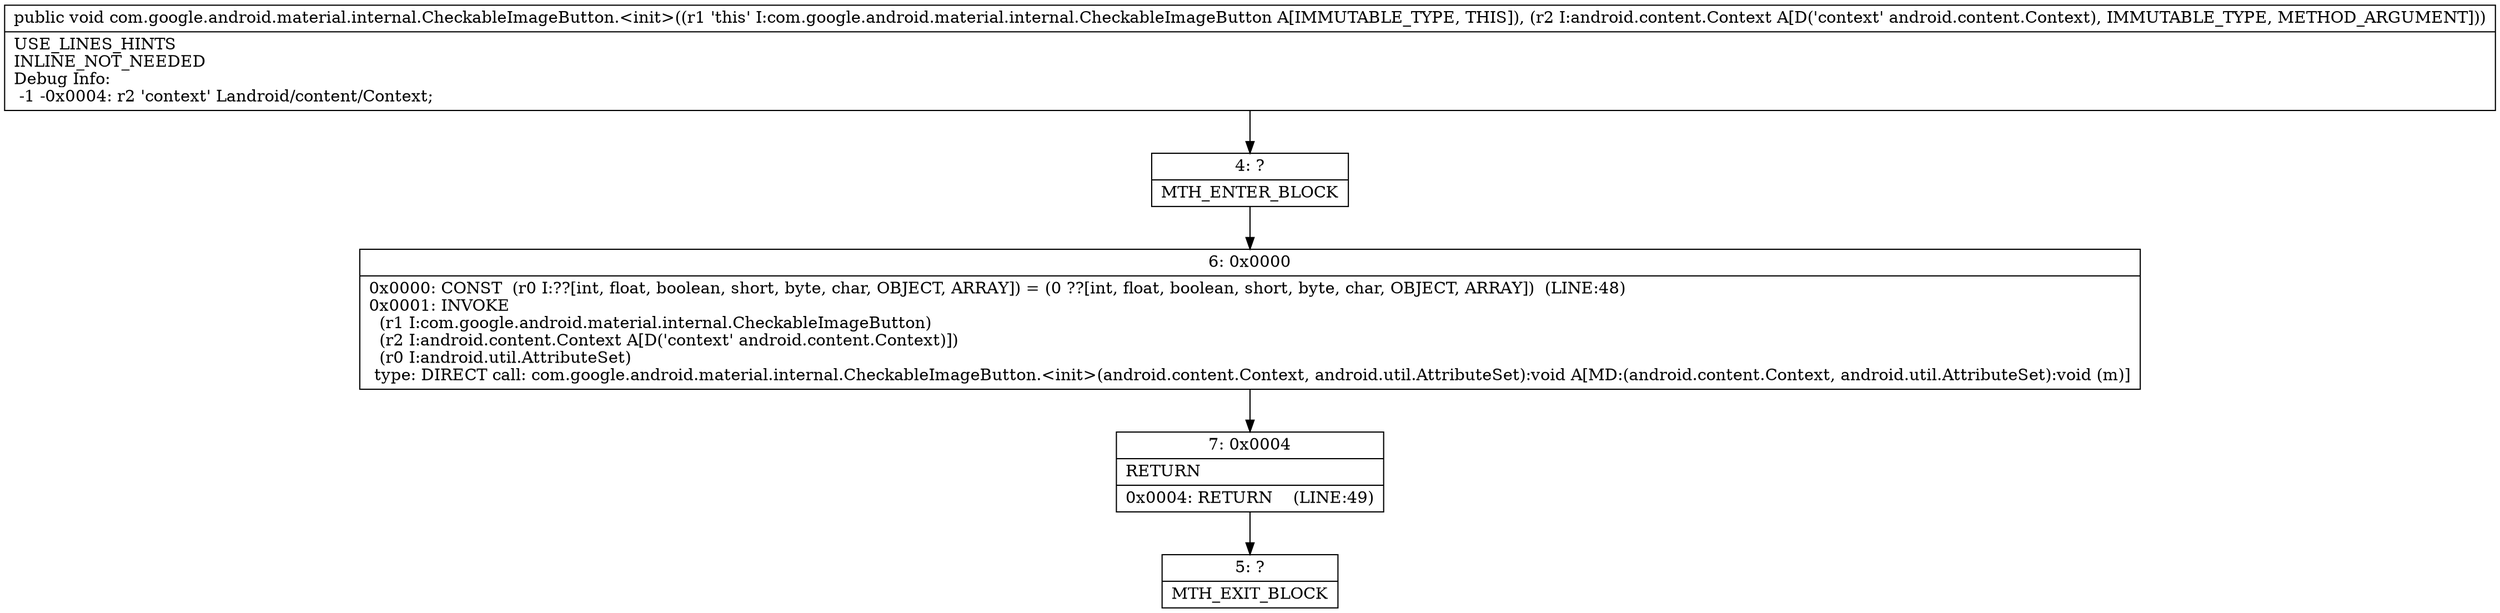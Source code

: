 digraph "CFG forcom.google.android.material.internal.CheckableImageButton.\<init\>(Landroid\/content\/Context;)V" {
Node_4 [shape=record,label="{4\:\ ?|MTH_ENTER_BLOCK\l}"];
Node_6 [shape=record,label="{6\:\ 0x0000|0x0000: CONST  (r0 I:??[int, float, boolean, short, byte, char, OBJECT, ARRAY]) = (0 ??[int, float, boolean, short, byte, char, OBJECT, ARRAY])  (LINE:48)\l0x0001: INVOKE  \l  (r1 I:com.google.android.material.internal.CheckableImageButton)\l  (r2 I:android.content.Context A[D('context' android.content.Context)])\l  (r0 I:android.util.AttributeSet)\l type: DIRECT call: com.google.android.material.internal.CheckableImageButton.\<init\>(android.content.Context, android.util.AttributeSet):void A[MD:(android.content.Context, android.util.AttributeSet):void (m)]\l}"];
Node_7 [shape=record,label="{7\:\ 0x0004|RETURN\l|0x0004: RETURN    (LINE:49)\l}"];
Node_5 [shape=record,label="{5\:\ ?|MTH_EXIT_BLOCK\l}"];
MethodNode[shape=record,label="{public void com.google.android.material.internal.CheckableImageButton.\<init\>((r1 'this' I:com.google.android.material.internal.CheckableImageButton A[IMMUTABLE_TYPE, THIS]), (r2 I:android.content.Context A[D('context' android.content.Context), IMMUTABLE_TYPE, METHOD_ARGUMENT]))  | USE_LINES_HINTS\lINLINE_NOT_NEEDED\lDebug Info:\l  \-1 \-0x0004: r2 'context' Landroid\/content\/Context;\l}"];
MethodNode -> Node_4;Node_4 -> Node_6;
Node_6 -> Node_7;
Node_7 -> Node_5;
}


